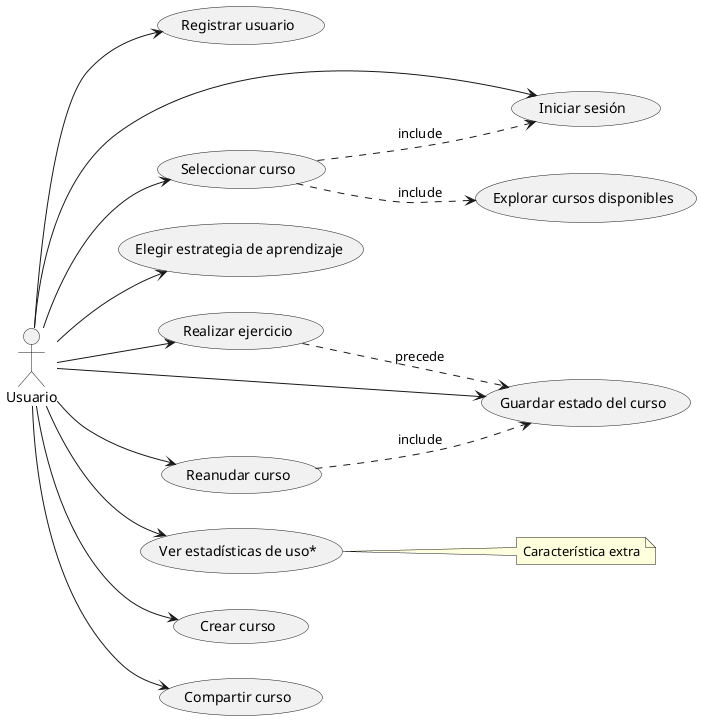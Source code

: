 @startuml Casos de Uso 

left to right direction
actor Usuario

usecase "Registrar usuario" as UC1
usecase "Iniciar sesión" as UC2
usecase "Explorar cursos disponibles" as UC3
usecase "Seleccionar curso" as UC4
usecase "Elegir estrategia de aprendizaje" as UC5
usecase "Realizar ejercicio" as UC6
usecase "Guardar estado del curso" as UC7
usecase "Reanudar curso" as UC8
usecase "Ver estadísticas de uso*" as UC9 
usecase "Crear curso" as UC10
usecase "Compartir curso" as UC11

note right of UC9 : Característica extra

Usuario --> UC1
Usuario --> UC2
Usuario --> UC4
Usuario --> UC5
Usuario --> UC6
Usuario --> UC7
Usuario --> UC8
Usuario --> UC9
Usuario --> UC10
Usuario --> UC11

UC4 ..> UC3 : include
UC4 ..> UC2 : include
UC6 ..> UC7 : precede
UC8 ..> UC7 : include

@enduml
